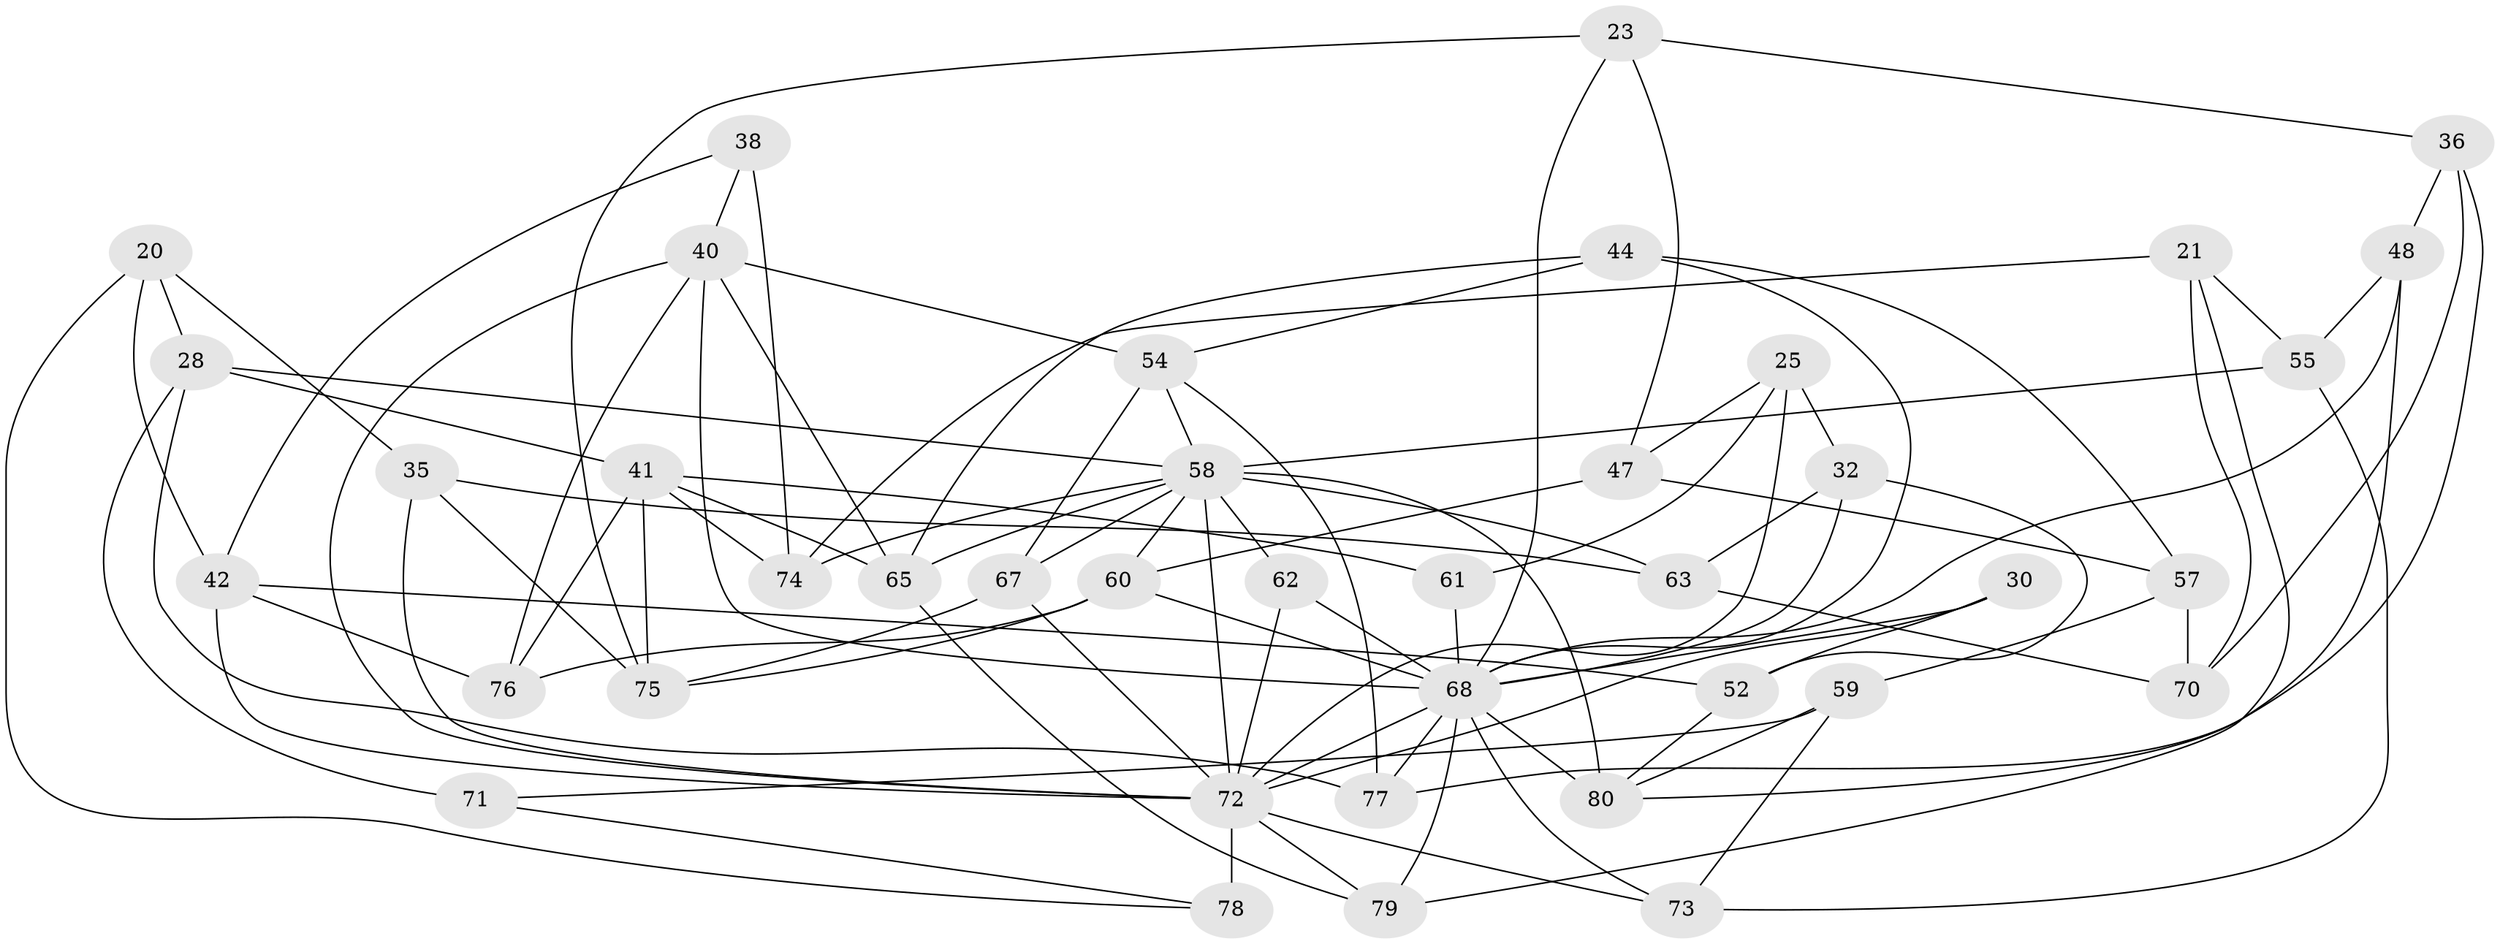 // original degree distribution, {4: 1.0}
// Generated by graph-tools (version 1.1) at 2025/56/03/09/25 04:56:33]
// undirected, 40 vertices, 95 edges
graph export_dot {
graph [start="1"]
  node [color=gray90,style=filled];
  20;
  21;
  23;
  25;
  28 [super="+7"];
  30 [super="+24"];
  32;
  35;
  36;
  38;
  40 [super="+19"];
  41 [super="+3+6"];
  42 [super="+2"];
  44;
  47;
  48;
  52 [super="+31"];
  54 [super="+16"];
  55;
  57;
  58 [super="+1+4+12+27+37"];
  59;
  60 [super="+33"];
  61;
  62;
  63;
  65 [super="+64"];
  67 [super="+9"];
  68 [super="+15+22+50+53"];
  70;
  71;
  72 [super="+17+45+66"];
  73;
  74 [super="+34"];
  75 [super="+49"];
  76;
  77 [super="+56"];
  78 [super="+51"];
  79;
  80 [super="+13+69"];
  20 -- 35;
  20 -- 28;
  20 -- 78;
  20 -- 42;
  21 -- 70;
  21 -- 55;
  21 -- 79;
  21 -- 74;
  23 -- 36;
  23 -- 47;
  23 -- 75;
  23 -- 68;
  25 -- 32;
  25 -- 61;
  25 -- 47;
  25 -- 72;
  28 -- 71 [weight=2];
  28 -- 41;
  28 -- 77;
  28 -- 58;
  30 -- 52 [weight=2];
  30 -- 68 [weight=2];
  30 -- 72 [weight=2];
  32 -- 52;
  32 -- 68;
  32 -- 63;
  35 -- 63;
  35 -- 75;
  35 -- 72;
  36 -- 70;
  36 -- 48;
  36 -- 77;
  38 -- 74 [weight=2];
  38 -- 42;
  38 -- 40;
  40 -- 65;
  40 -- 54;
  40 -- 72;
  40 -- 76;
  40 -- 68;
  41 -- 65 [weight=2];
  41 -- 74;
  41 -- 61;
  41 -- 75 [weight=2];
  41 -- 76;
  42 -- 76;
  42 -- 52 [weight=2];
  42 -- 72;
  44 -- 57;
  44 -- 54;
  44 -- 65;
  44 -- 68;
  47 -- 57;
  47 -- 60;
  48 -- 55;
  48 -- 80;
  48 -- 68;
  52 -- 80;
  54 -- 77;
  54 -- 67 [weight=2];
  54 -- 58;
  55 -- 73;
  55 -- 58;
  57 -- 59;
  57 -- 70;
  58 -- 74 [weight=2];
  58 -- 62;
  58 -- 80 [weight=4];
  58 -- 60;
  58 -- 72 [weight=2];
  58 -- 63;
  58 -- 65;
  58 -- 67;
  59 -- 71;
  59 -- 73;
  59 -- 80;
  60 -- 75;
  60 -- 68 [weight=2];
  60 -- 76;
  61 -- 68 [weight=2];
  62 -- 72;
  62 -- 68 [weight=2];
  63 -- 70;
  65 -- 79;
  67 -- 72 [weight=2];
  67 -- 75;
  68 -- 79;
  68 -- 77 [weight=3];
  68 -- 73;
  68 -- 80;
  68 -- 72 [weight=3];
  71 -- 78;
  72 -- 79;
  72 -- 78 [weight=4];
  72 -- 73;
}
